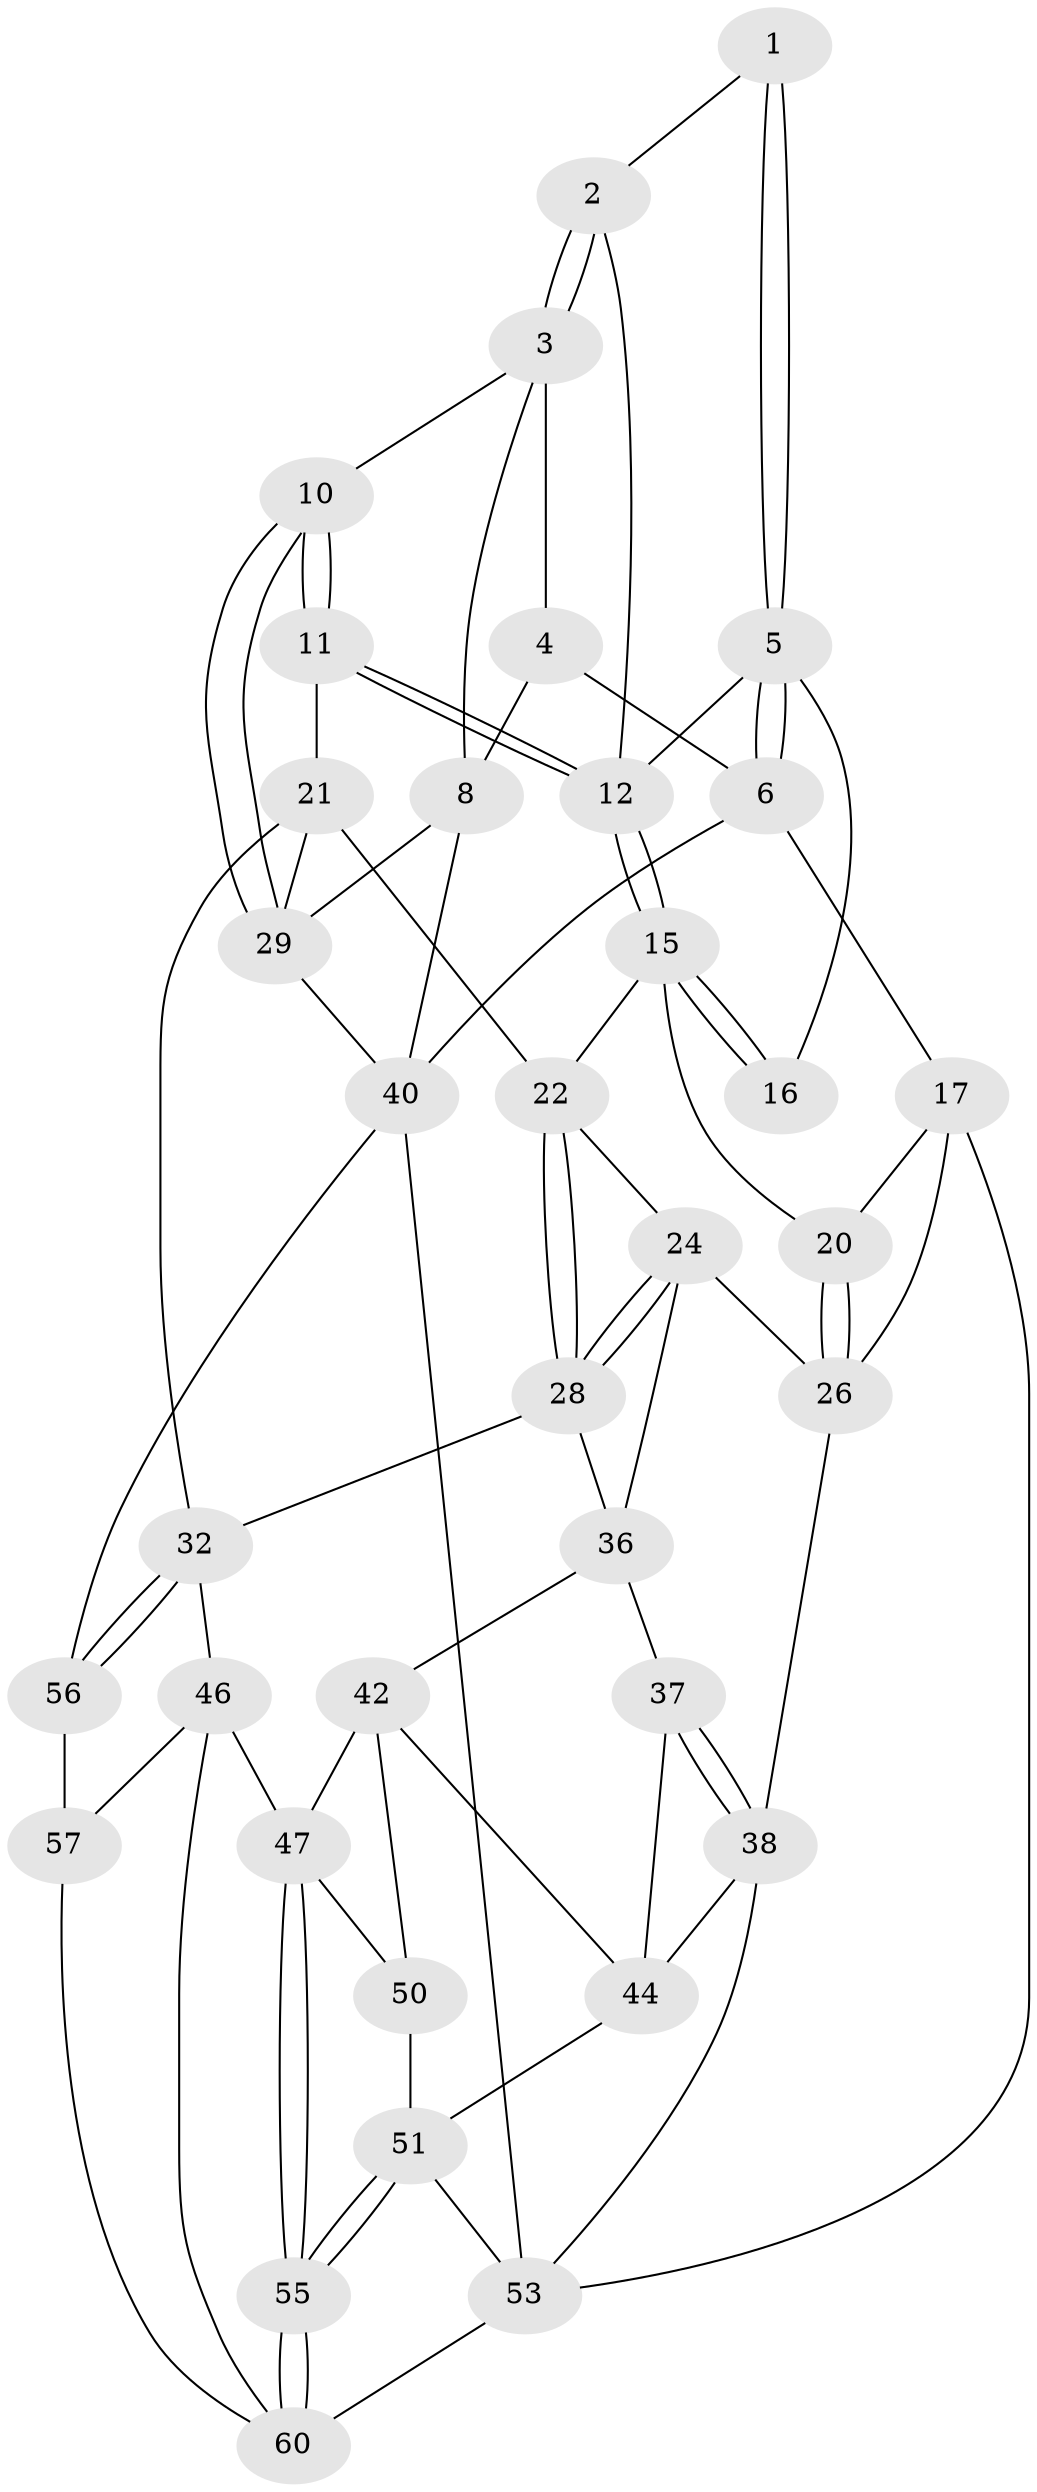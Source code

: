 // Generated by graph-tools (version 1.1) at 2025/24/03/03/25 07:24:38]
// undirected, 36 vertices, 82 edges
graph export_dot {
graph [start="1"]
  node [color=gray90,style=filled];
  1 [pos="+0.9985087278193336+0"];
  2 [pos="+0.744600553511163+0.12092229784880457"];
  3 [pos="+0.8323782653913878+0.10780330179956035",super="+9"];
  4 [pos="+0.8450711507588613+0.0869424635288249",super="+7"];
  5 [pos="+1+0",super="+14"];
  6 [pos="+1+0"];
  8 [pos="+1+0",super="+35"];
  10 [pos="+0.8039639761198267+0.3694136307180376"];
  11 [pos="+0.6360391111872082+0.26436706001625543"];
  12 [pos="+0.6333837755628826+0.25963410339882487",super="+13"];
  15 [pos="+0.39210502995137375+0.08237559348932404",super="+19"];
  16 [pos="+0.3737783044645161+0"];
  17 [pos="+0+0",super="+18"];
  20 [pos="+0+0.2736979040716169"];
  21 [pos="+0.528592369382688+0.44356641728677926",super="+31"];
  22 [pos="+0.4580876346442145+0.4799716806021186",super="+23"];
  24 [pos="+0.25481821648469066+0.4422309441264059",super="+25"];
  26 [pos="+0+0.3122025751896858",super="+27"];
  28 [pos="+0.3589466266297866+0.6057251974735672",super="+34"];
  29 [pos="+0.8931170193394519+0.44676261402015705",super="+30"];
  32 [pos="+0.5878350095679036+0.7260051514620752",super="+33"];
  36 [pos="+0.1262123676729676+0.622184037080392",super="+39"];
  37 [pos="+0.07857960759902023+0.6448961927649327"];
  38 [pos="+0+0.6372210012721471",super="+49"];
  40 [pos="+1+1",super="+41"];
  42 [pos="+0.1719683186926437+0.682810658137949",super="+43"];
  44 [pos="+0.06633428791715253+0.8016313768842841",super="+45"];
  46 [pos="+0.32473098865063676+0.8002702266017933",super="+58"];
  47 [pos="+0.21933465378386113+0.8602691745733656",super="+48"];
  50 [pos="+0.13706485759137937+0.8065023482412674"];
  51 [pos="+0.12413059806429214+0.8604658677968349",super="+52"];
  53 [pos="+0+1",super="+54"];
  55 [pos="+0.21120524884374522+0.8740799381672094"];
  56 [pos="+0.4785597947037722+0.927431561560304",super="+59"];
  57 [pos="+0.42880010984151734+0.9182420771982472",super="+62"];
  60 [pos="+0.04037307888809075+1",super="+61"];
  1 -- 2;
  1 -- 5;
  1 -- 5;
  2 -- 3;
  2 -- 3;
  2 -- 12;
  3 -- 4;
  3 -- 8;
  3 -- 10;
  4 -- 8;
  4 -- 6;
  5 -- 6;
  5 -- 6;
  5 -- 16;
  5 -- 12;
  6 -- 17;
  6 -- 40;
  8 -- 40;
  8 -- 29;
  10 -- 11;
  10 -- 11;
  10 -- 29;
  10 -- 29;
  11 -- 12;
  11 -- 12;
  11 -- 21;
  12 -- 15;
  12 -- 15;
  15 -- 16;
  15 -- 16;
  15 -- 20;
  15 -- 22;
  17 -- 53;
  17 -- 20;
  17 -- 26;
  20 -- 26;
  20 -- 26;
  21 -- 22;
  21 -- 32;
  21 -- 29;
  22 -- 28;
  22 -- 28;
  22 -- 24;
  24 -- 28;
  24 -- 28;
  24 -- 26;
  24 -- 36;
  26 -- 38;
  28 -- 32;
  28 -- 36;
  29 -- 40;
  32 -- 56;
  32 -- 56;
  32 -- 46;
  36 -- 37;
  36 -- 42;
  37 -- 38;
  37 -- 38;
  37 -- 44;
  38 -- 53;
  38 -- 44;
  40 -- 53;
  40 -- 56;
  42 -- 47;
  42 -- 50;
  42 -- 44;
  44 -- 51;
  46 -- 47;
  46 -- 57;
  46 -- 60;
  47 -- 55;
  47 -- 55;
  47 -- 50;
  50 -- 51;
  51 -- 55;
  51 -- 55;
  51 -- 53;
  53 -- 60;
  55 -- 60;
  55 -- 60;
  56 -- 57 [weight=2];
  57 -- 60;
}
